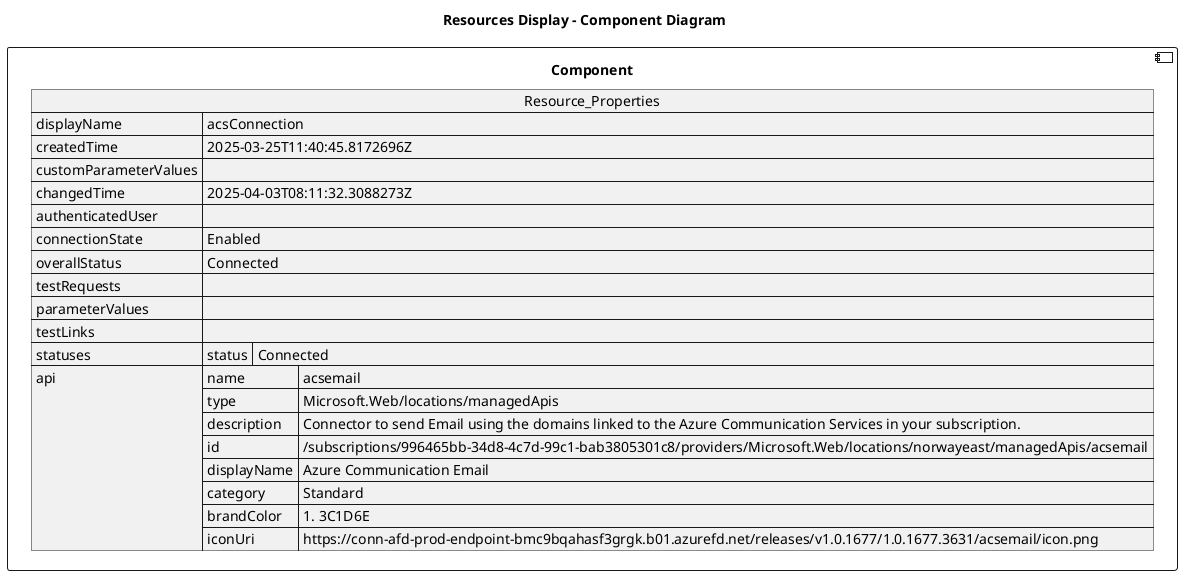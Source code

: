 @startuml

title Resources Display - Component Diagram

component Component {

json  Resource_Properties {
  "displayName": "acsConnection",
  "createdTime": "2025-03-25T11:40:45.8172696Z",
  "customParameterValues": {},
  "changedTime": "2025-04-03T08:11:32.3088273Z",
  "authenticatedUser": {},
  "connectionState": "Enabled",
  "overallStatus": "Connected",
  "testRequests": [],
  "parameterValues": {},
  "testLinks": [],
  "statuses": [
    {
      "status": "Connected"
    }
  ],
  "api": {
    "name": "acsemail",
    "type": "Microsoft.Web/locations/managedApis",
    "description": "Connector to send Email using the domains linked to the Azure Communication Services in your subscription.",
    "id": "/subscriptions/996465bb-34d8-4c7d-99c1-bab3805301c8/providers/Microsoft.Web/locations/norwayeast/managedApis/acsemail",
    "displayName": "Azure Communication Email",
    "category": "Standard",
    "brandColor": "#3C1D6E",
    "iconUri": "https://conn-afd-prod-endpoint-bmc9bqahasf3grgk.b01.azurefd.net/releases/v1.0.1677/1.0.1677.3631/acsemail/icon.png"
  }
}
}
@enduml

